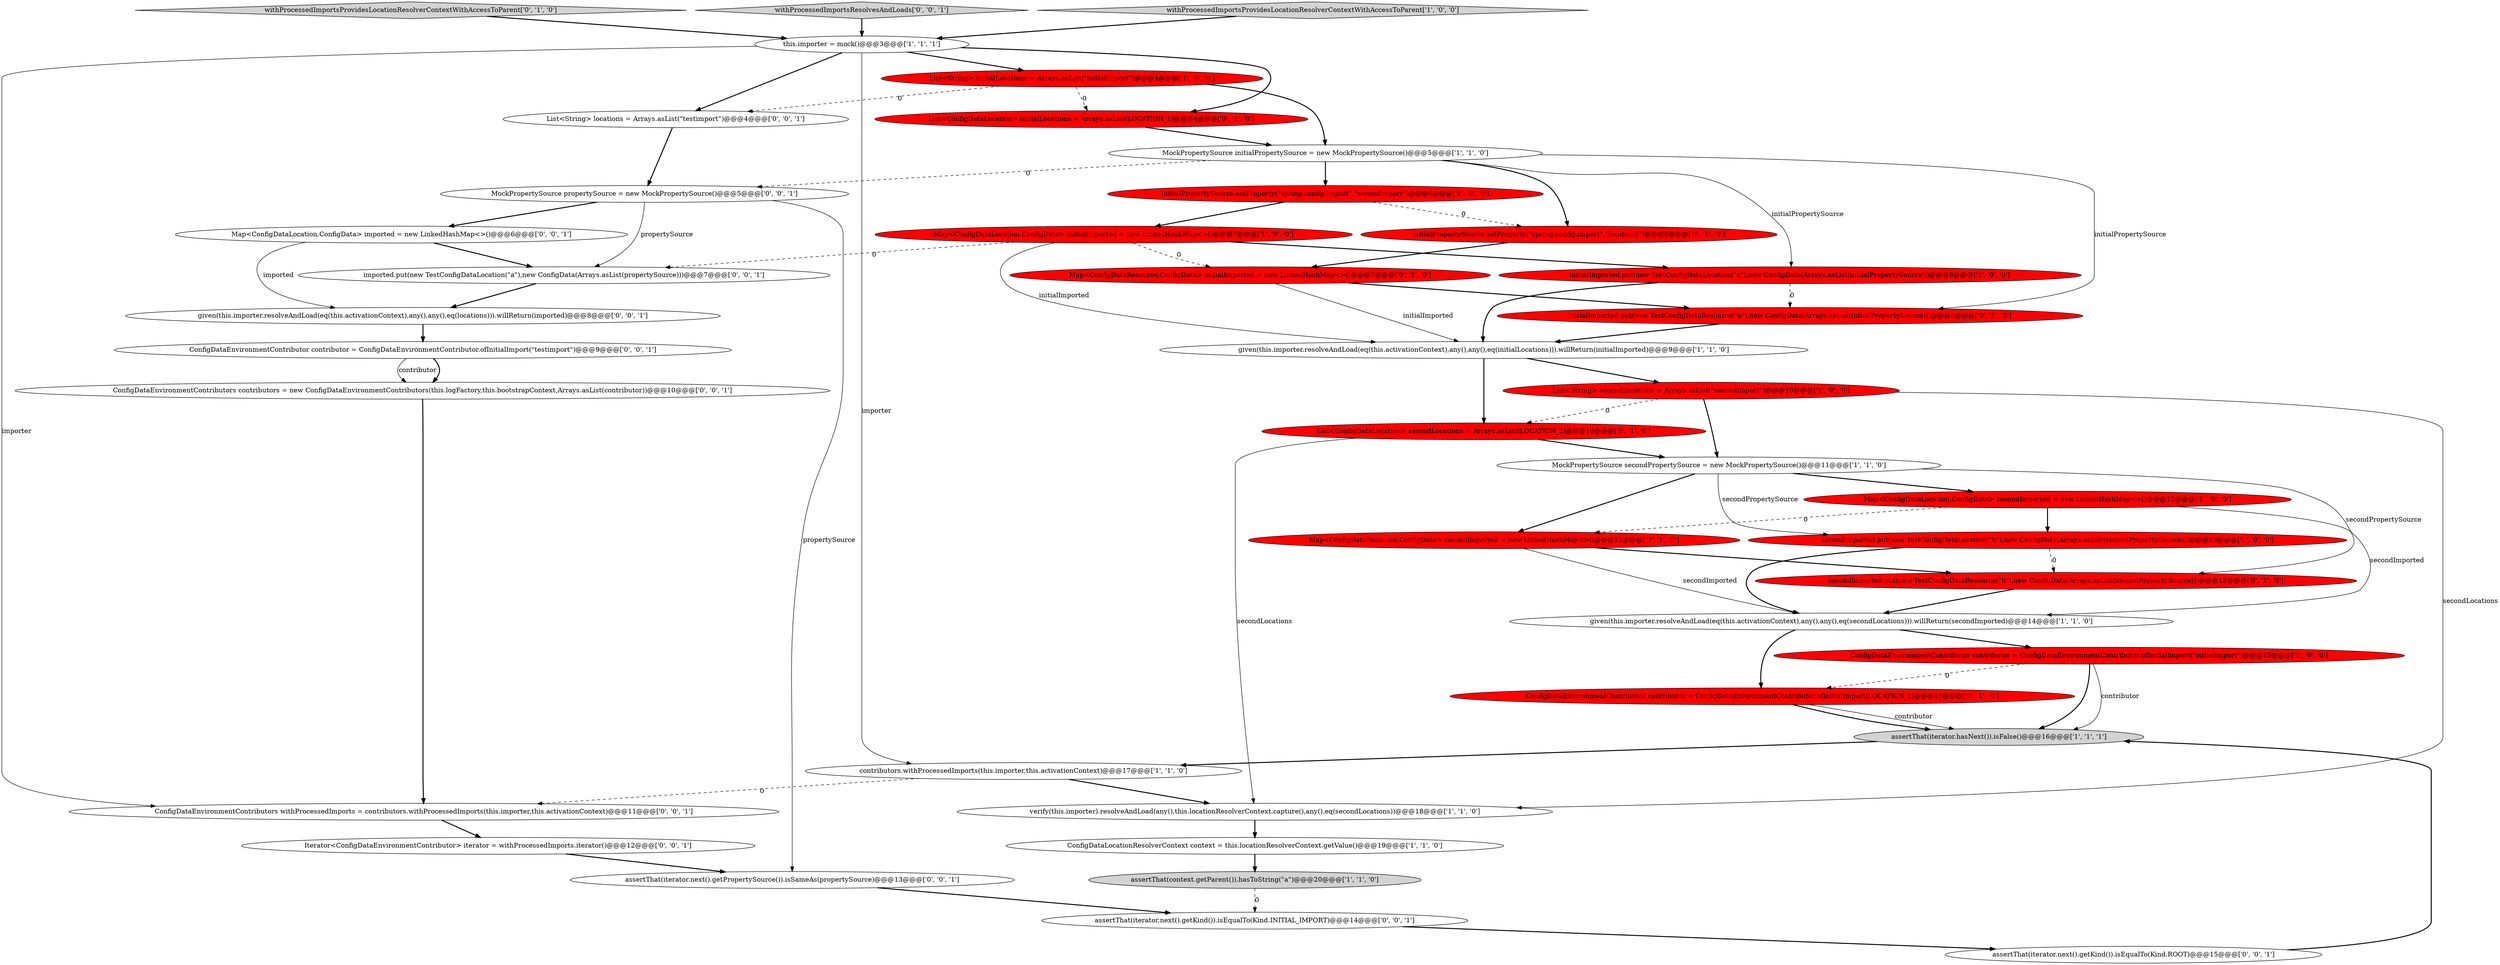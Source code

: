 digraph {
4 [style = filled, label = "assertThat(iterator.hasNext()).isFalse()@@@16@@@['1', '1', '1']", fillcolor = lightgray, shape = ellipse image = "AAA0AAABBB1BBB"];
9 [style = filled, label = "MockPropertySource secondPropertySource = new MockPropertySource()@@@11@@@['1', '1', '0']", fillcolor = white, shape = ellipse image = "AAA0AAABBB1BBB"];
19 [style = filled, label = "Map<ConfigDataResource,ConfigData> secondImported = new LinkedHashMap<>()@@@12@@@['0', '1', '0']", fillcolor = red, shape = ellipse image = "AAA1AAABBB2BBB"];
22 [style = filled, label = "List<ConfigDataLocation> secondLocations = Arrays.asList(LOCATION_2)@@@10@@@['0', '1', '0']", fillcolor = red, shape = ellipse image = "AAA1AAABBB2BBB"];
8 [style = filled, label = "secondImported.put(new TestConfigDataLocation(\"b\"),new ConfigData(Arrays.asList(secondPropertySource)))@@@13@@@['1', '0', '0']", fillcolor = red, shape = ellipse image = "AAA1AAABBB1BBB"];
16 [style = filled, label = "MockPropertySource initialPropertySource = new MockPropertySource()@@@5@@@['1', '1', '0']", fillcolor = white, shape = ellipse image = "AAA0AAABBB1BBB"];
38 [style = filled, label = "Iterator<ConfigDataEnvironmentContributor> iterator = withProcessedImports.iterator()@@@12@@@['0', '0', '1']", fillcolor = white, shape = ellipse image = "AAA0AAABBB3BBB"];
32 [style = filled, label = "imported.put(new TestConfigDataLocation(\"a\"),new ConfigData(Arrays.asList(propertySource)))@@@7@@@['0', '0', '1']", fillcolor = white, shape = ellipse image = "AAA0AAABBB3BBB"];
39 [style = filled, label = "ConfigDataEnvironmentContributors contributors = new ConfigDataEnvironmentContributors(this.logFactory,this.bootstrapContext,Arrays.asList(contributor))@@@10@@@['0', '0', '1']", fillcolor = white, shape = ellipse image = "AAA0AAABBB3BBB"];
24 [style = filled, label = "List<ConfigDataLocation> initialLocations = Arrays.asList(LOCATION_1)@@@4@@@['0', '1', '0']", fillcolor = red, shape = ellipse image = "AAA1AAABBB2BBB"];
23 [style = filled, label = "secondImported.put(new TestConfigDataResource(\"b\"),new ConfigData(Arrays.asList(secondPropertySource)))@@@13@@@['0', '1', '0']", fillcolor = red, shape = ellipse image = "AAA1AAABBB2BBB"];
25 [style = filled, label = "withProcessedImportsProvidesLocationResolverContextWithAccessToParent['0', '1', '0']", fillcolor = lightgray, shape = diamond image = "AAA0AAABBB2BBB"];
31 [style = filled, label = "withProcessedImportsResolvesAndLoads['0', '0', '1']", fillcolor = lightgray, shape = diamond image = "AAA0AAABBB3BBB"];
26 [style = filled, label = "initialPropertySource.setProperty(\"spring.config.import\",\"location2\")@@@6@@@['0', '1', '0']", fillcolor = red, shape = ellipse image = "AAA1AAABBB2BBB"];
20 [style = filled, label = "initialImported.put(new TestConfigDataResource(\"a\"),new ConfigData(Arrays.asList(initialPropertySource)))@@@8@@@['0', '1', '0']", fillcolor = red, shape = ellipse image = "AAA1AAABBB2BBB"];
2 [style = filled, label = "Map<ConfigDataLocation,ConfigData> secondImported = new LinkedHashMap<>()@@@12@@@['1', '0', '0']", fillcolor = red, shape = ellipse image = "AAA1AAABBB1BBB"];
17 [style = filled, label = "List<String> secondLocations = Arrays.asList(\"secondimport\")@@@10@@@['1', '0', '0']", fillcolor = red, shape = ellipse image = "AAA1AAABBB1BBB"];
30 [style = filled, label = "given(this.importer.resolveAndLoad(eq(this.activationContext),any(),any(),eq(locations))).willReturn(imported)@@@8@@@['0', '0', '1']", fillcolor = white, shape = ellipse image = "AAA0AAABBB3BBB"];
18 [style = filled, label = "withProcessedImportsProvidesLocationResolverContextWithAccessToParent['1', '0', '0']", fillcolor = lightgray, shape = diamond image = "AAA0AAABBB1BBB"];
34 [style = filled, label = "assertThat(iterator.next().getPropertySource()).isSameAs(propertySource)@@@13@@@['0', '0', '1']", fillcolor = white, shape = ellipse image = "AAA0AAABBB3BBB"];
40 [style = filled, label = "List<String> locations = Arrays.asList(\"testimport\")@@@4@@@['0', '0', '1']", fillcolor = white, shape = ellipse image = "AAA0AAABBB3BBB"];
7 [style = filled, label = "assertThat(context.getParent()).hasToString(\"a\")@@@20@@@['1', '1', '0']", fillcolor = lightgray, shape = ellipse image = "AAA0AAABBB1BBB"];
1 [style = filled, label = "initialImported.put(new TestConfigDataLocation(\"a\"),new ConfigData(Arrays.asList(initialPropertySource)))@@@8@@@['1', '0', '0']", fillcolor = red, shape = ellipse image = "AAA1AAABBB1BBB"];
29 [style = filled, label = "ConfigDataEnvironmentContributor contributor = ConfigDataEnvironmentContributor.ofInitialImport(\"testimport\")@@@9@@@['0', '0', '1']", fillcolor = white, shape = ellipse image = "AAA0AAABBB3BBB"];
21 [style = filled, label = "ConfigDataEnvironmentContributor contributor = ConfigDataEnvironmentContributor.ofInitialImport(LOCATION_1)@@@15@@@['0', '1', '0']", fillcolor = red, shape = ellipse image = "AAA1AAABBB2BBB"];
10 [style = filled, label = "List<String> initialLocations = Arrays.asList(\"initialimport\")@@@4@@@['1', '0', '0']", fillcolor = red, shape = ellipse image = "AAA1AAABBB1BBB"];
6 [style = filled, label = "ConfigDataEnvironmentContributor contributor = ConfigDataEnvironmentContributor.ofInitialImport(\"initialimport\")@@@15@@@['1', '0', '0']", fillcolor = red, shape = ellipse image = "AAA1AAABBB1BBB"];
14 [style = filled, label = "given(this.importer.resolveAndLoad(eq(this.activationContext),any(),any(),eq(initialLocations))).willReturn(initialImported)@@@9@@@['1', '1', '0']", fillcolor = white, shape = ellipse image = "AAA0AAABBB1BBB"];
35 [style = filled, label = "MockPropertySource propertySource = new MockPropertySource()@@@5@@@['0', '0', '1']", fillcolor = white, shape = ellipse image = "AAA0AAABBB3BBB"];
15 [style = filled, label = "this.importer = mock()@@@3@@@['1', '1', '1']", fillcolor = white, shape = ellipse image = "AAA0AAABBB1BBB"];
3 [style = filled, label = "given(this.importer.resolveAndLoad(eq(this.activationContext),any(),any(),eq(secondLocations))).willReturn(secondImported)@@@14@@@['1', '1', '0']", fillcolor = white, shape = ellipse image = "AAA0AAABBB1BBB"];
27 [style = filled, label = "Map<ConfigDataResource,ConfigData> initialImported = new LinkedHashMap<>()@@@7@@@['0', '1', '0']", fillcolor = red, shape = ellipse image = "AAA1AAABBB2BBB"];
36 [style = filled, label = "ConfigDataEnvironmentContributors withProcessedImports = contributors.withProcessedImports(this.importer,this.activationContext)@@@11@@@['0', '0', '1']", fillcolor = white, shape = ellipse image = "AAA0AAABBB3BBB"];
11 [style = filled, label = "initialPropertySource.setProperty(\"spring.config.import\",\"secondimport\")@@@6@@@['1', '0', '0']", fillcolor = red, shape = ellipse image = "AAA1AAABBB1BBB"];
28 [style = filled, label = "assertThat(iterator.next().getKind()).isEqualTo(Kind.ROOT)@@@15@@@['0', '0', '1']", fillcolor = white, shape = ellipse image = "AAA0AAABBB3BBB"];
12 [style = filled, label = "verify(this.importer).resolveAndLoad(any(),this.locationResolverContext.capture(),any(),eq(secondLocations))@@@18@@@['1', '1', '0']", fillcolor = white, shape = ellipse image = "AAA0AAABBB1BBB"];
5 [style = filled, label = "ConfigDataLocationResolverContext context = this.locationResolverContext.getValue()@@@19@@@['1', '1', '0']", fillcolor = white, shape = ellipse image = "AAA0AAABBB1BBB"];
33 [style = filled, label = "assertThat(iterator.next().getKind()).isEqualTo(Kind.INITIAL_IMPORT)@@@14@@@['0', '0', '1']", fillcolor = white, shape = ellipse image = "AAA0AAABBB3BBB"];
13 [style = filled, label = "contributors.withProcessedImports(this.importer,this.activationContext)@@@17@@@['1', '1', '0']", fillcolor = white, shape = ellipse image = "AAA0AAABBB1BBB"];
0 [style = filled, label = "Map<ConfigDataLocation,ConfigData> initialImported = new LinkedHashMap<>()@@@7@@@['1', '0', '0']", fillcolor = red, shape = ellipse image = "AAA1AAABBB1BBB"];
37 [style = filled, label = "Map<ConfigDataLocation,ConfigData> imported = new LinkedHashMap<>()@@@6@@@['0', '0', '1']", fillcolor = white, shape = ellipse image = "AAA0AAABBB3BBB"];
6->21 [style = dashed, label="0"];
15->10 [style = bold, label=""];
2->19 [style = dashed, label="0"];
16->11 [style = bold, label=""];
40->35 [style = bold, label=""];
12->5 [style = bold, label=""];
35->32 [style = solid, label="propertySource"];
13->36 [style = dashed, label="0"];
9->2 [style = bold, label=""];
29->39 [style = bold, label=""];
6->4 [style = solid, label="contributor"];
16->35 [style = dashed, label="0"];
0->32 [style = dashed, label="0"];
17->9 [style = bold, label=""];
33->28 [style = bold, label=""];
4->13 [style = bold, label=""];
8->3 [style = bold, label=""];
18->15 [style = bold, label=""];
14->22 [style = bold, label=""];
16->26 [style = bold, label=""];
22->9 [style = bold, label=""];
34->33 [style = bold, label=""];
15->13 [style = solid, label="importer"];
11->26 [style = dashed, label="0"];
3->6 [style = bold, label=""];
14->17 [style = bold, label=""];
17->22 [style = dashed, label="0"];
20->14 [style = bold, label=""];
23->3 [style = bold, label=""];
29->39 [style = solid, label="contributor"];
0->27 [style = dashed, label="0"];
19->3 [style = solid, label="secondImported"];
32->30 [style = bold, label=""];
9->8 [style = solid, label="secondPropertySource"];
31->15 [style = bold, label=""];
30->29 [style = bold, label=""];
37->30 [style = solid, label="imported"];
22->12 [style = solid, label="secondLocations"];
1->20 [style = dashed, label="0"];
24->16 [style = bold, label=""];
6->4 [style = bold, label=""];
26->27 [style = bold, label=""];
28->4 [style = bold, label=""];
11->0 [style = bold, label=""];
13->12 [style = bold, label=""];
10->40 [style = dashed, label="0"];
10->16 [style = bold, label=""];
35->37 [style = bold, label=""];
8->23 [style = dashed, label="0"];
0->1 [style = bold, label=""];
19->23 [style = bold, label=""];
15->24 [style = bold, label=""];
0->14 [style = solid, label="initialImported"];
38->34 [style = bold, label=""];
27->14 [style = solid, label="initialImported"];
9->23 [style = solid, label="secondPropertySource"];
25->15 [style = bold, label=""];
9->19 [style = bold, label=""];
37->32 [style = bold, label=""];
5->7 [style = bold, label=""];
3->21 [style = bold, label=""];
15->40 [style = bold, label=""];
1->14 [style = bold, label=""];
15->36 [style = solid, label="importer"];
21->4 [style = solid, label="contributor"];
7->33 [style = dashed, label="0"];
36->38 [style = bold, label=""];
16->1 [style = solid, label="initialPropertySource"];
39->36 [style = bold, label=""];
27->20 [style = bold, label=""];
10->24 [style = dashed, label="0"];
2->3 [style = solid, label="secondImported"];
2->8 [style = bold, label=""];
17->12 [style = solid, label="secondLocations"];
21->4 [style = bold, label=""];
35->34 [style = solid, label="propertySource"];
16->20 [style = solid, label="initialPropertySource"];
}
